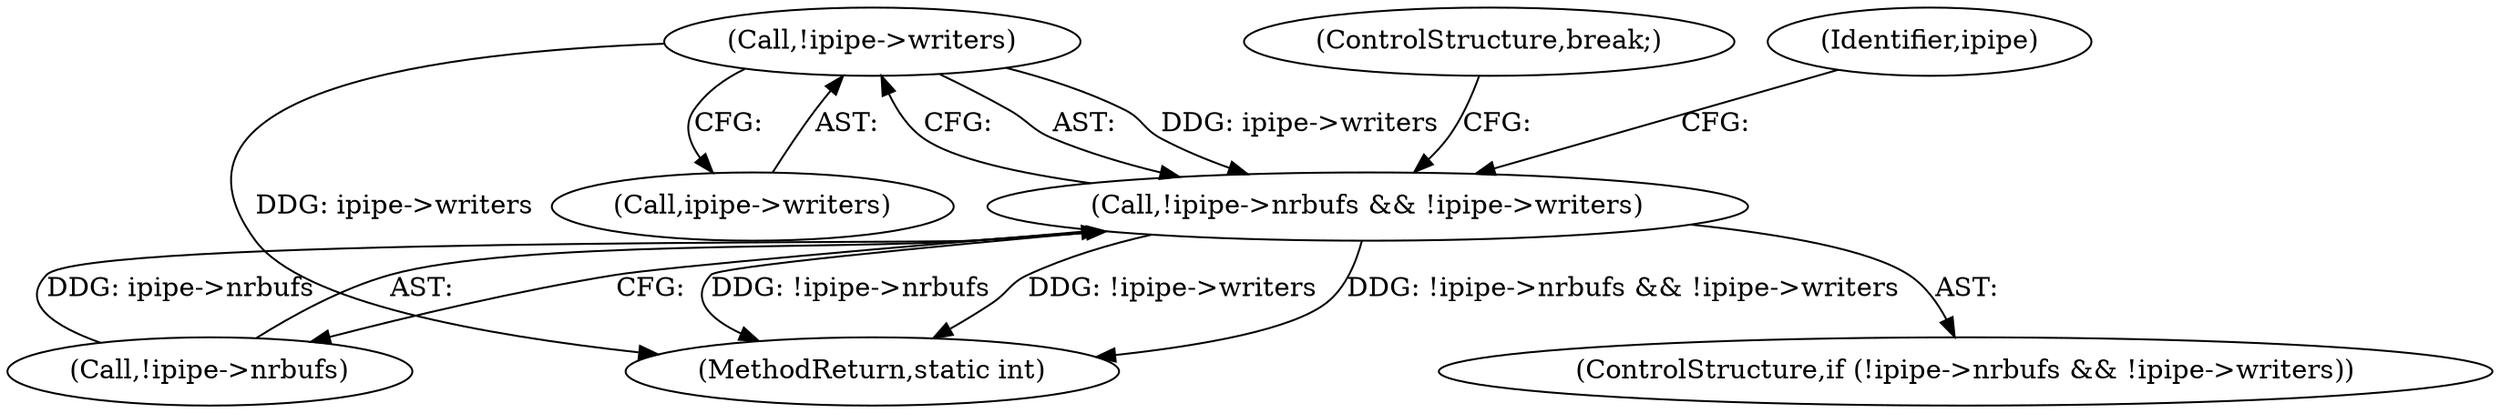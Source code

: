digraph "0_linux_15fab63e1e57be9fdb5eec1bbc5916e9825e9acb_0@API" {
"1000173" [label="(Call,!ipipe->writers)"];
"1000168" [label="(Call,!ipipe->nrbufs && !ipipe->writers)"];
"1000167" [label="(ControlStructure,if (!ipipe->nrbufs && !ipipe->writers))"];
"1000174" [label="(Call,ipipe->writers)"];
"1000169" [label="(Call,!ipipe->nrbufs)"];
"1000182" [label="(Identifier,ipipe)"];
"1000173" [label="(Call,!ipipe->writers)"];
"1000168" [label="(Call,!ipipe->nrbufs && !ipipe->writers)"];
"1000177" [label="(ControlStructure,break;)"];
"1000361" [label="(MethodReturn,static int)"];
"1000173" -> "1000168"  [label="AST: "];
"1000173" -> "1000174"  [label="CFG: "];
"1000174" -> "1000173"  [label="AST: "];
"1000168" -> "1000173"  [label="CFG: "];
"1000173" -> "1000361"  [label="DDG: ipipe->writers"];
"1000173" -> "1000168"  [label="DDG: ipipe->writers"];
"1000168" -> "1000167"  [label="AST: "];
"1000168" -> "1000169"  [label="CFG: "];
"1000169" -> "1000168"  [label="AST: "];
"1000177" -> "1000168"  [label="CFG: "];
"1000182" -> "1000168"  [label="CFG: "];
"1000168" -> "1000361"  [label="DDG: !ipipe->nrbufs && !ipipe->writers"];
"1000168" -> "1000361"  [label="DDG: !ipipe->nrbufs"];
"1000168" -> "1000361"  [label="DDG: !ipipe->writers"];
"1000169" -> "1000168"  [label="DDG: ipipe->nrbufs"];
}
